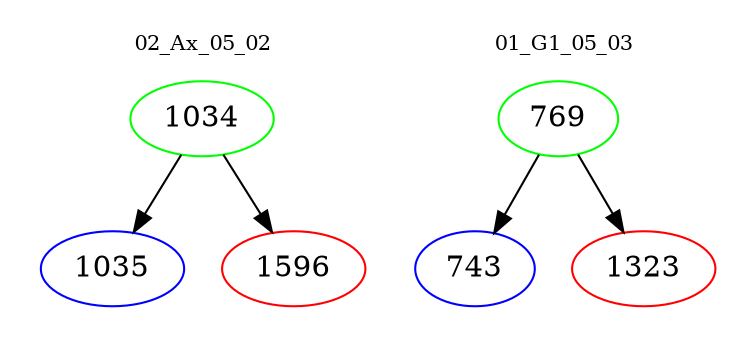 digraph{
subgraph cluster_0 {
color = white
label = "02_Ax_05_02";
fontsize=10;
T0_1034 [label="1034", color="green"]
T0_1034 -> T0_1035 [color="black"]
T0_1035 [label="1035", color="blue"]
T0_1034 -> T0_1596 [color="black"]
T0_1596 [label="1596", color="red"]
}
subgraph cluster_1 {
color = white
label = "01_G1_05_03";
fontsize=10;
T1_769 [label="769", color="green"]
T1_769 -> T1_743 [color="black"]
T1_743 [label="743", color="blue"]
T1_769 -> T1_1323 [color="black"]
T1_1323 [label="1323", color="red"]
}
}

